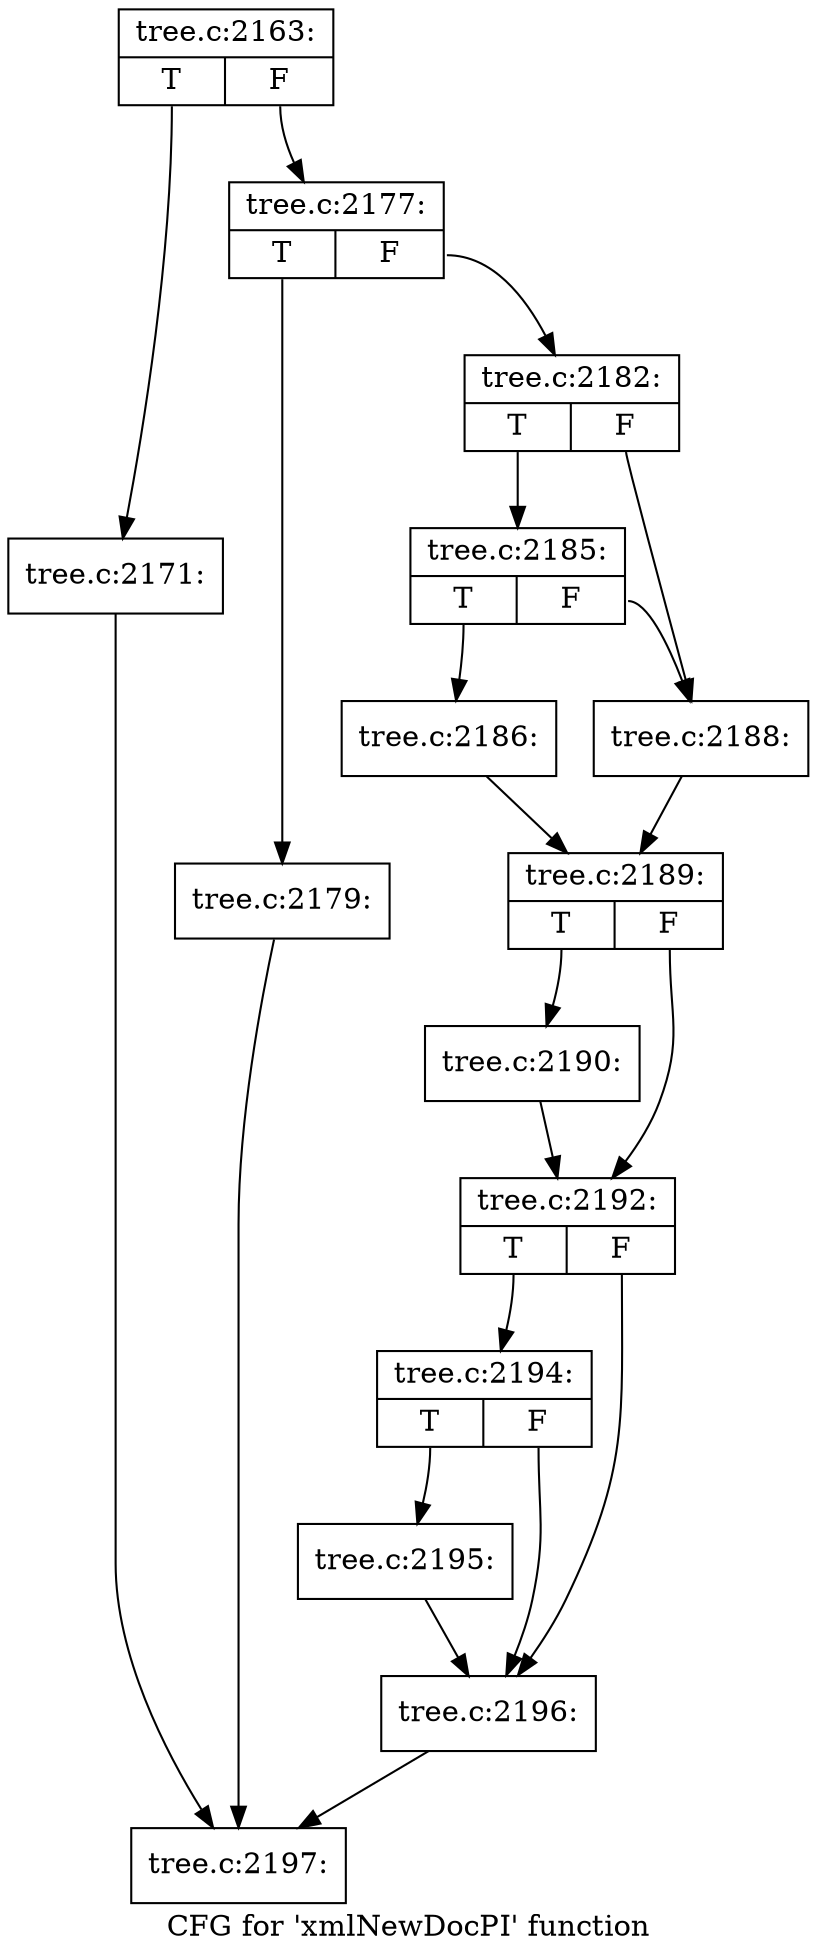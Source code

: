 digraph "CFG for 'xmlNewDocPI' function" {
	label="CFG for 'xmlNewDocPI' function";

	Node0x55ad0baaa970 [shape=record,label="{tree.c:2163:|{<s0>T|<s1>F}}"];
	Node0x55ad0baaa970:s0 -> Node0x55ad0bab5670;
	Node0x55ad0baaa970:s1 -> Node0x55ad0bab56c0;
	Node0x55ad0bab5670 [shape=record,label="{tree.c:2171:}"];
	Node0x55ad0bab5670 -> Node0x55ad0b8e3850;
	Node0x55ad0bab56c0 [shape=record,label="{tree.c:2177:|{<s0>T|<s1>F}}"];
	Node0x55ad0bab56c0:s0 -> Node0x55ad0bab5ef0;
	Node0x55ad0bab56c0:s1 -> Node0x55ad0bab5f40;
	Node0x55ad0bab5ef0 [shape=record,label="{tree.c:2179:}"];
	Node0x55ad0bab5ef0 -> Node0x55ad0b8e3850;
	Node0x55ad0bab5f40 [shape=record,label="{tree.c:2182:|{<s0>T|<s1>F}}"];
	Node0x55ad0bab5f40:s0 -> Node0x55ad0bab6bd0;
	Node0x55ad0bab5f40:s1 -> Node0x55ad0bab6b80;
	Node0x55ad0bab6bd0 [shape=record,label="{tree.c:2185:|{<s0>T|<s1>F}}"];
	Node0x55ad0bab6bd0:s0 -> Node0x55ad0bab6ae0;
	Node0x55ad0bab6bd0:s1 -> Node0x55ad0bab6b80;
	Node0x55ad0bab6ae0 [shape=record,label="{tree.c:2186:}"];
	Node0x55ad0bab6ae0 -> Node0x55ad0bab6b30;
	Node0x55ad0bab6b80 [shape=record,label="{tree.c:2188:}"];
	Node0x55ad0bab6b80 -> Node0x55ad0bab6b30;
	Node0x55ad0bab6b30 [shape=record,label="{tree.c:2189:|{<s0>T|<s1>F}}"];
	Node0x55ad0bab6b30:s0 -> Node0x55ad0bab7a70;
	Node0x55ad0bab6b30:s1 -> Node0x55ad0bab7ac0;
	Node0x55ad0bab7a70 [shape=record,label="{tree.c:2190:}"];
	Node0x55ad0bab7a70 -> Node0x55ad0bab7ac0;
	Node0x55ad0bab7ac0 [shape=record,label="{tree.c:2192:|{<s0>T|<s1>F}}"];
	Node0x55ad0bab7ac0:s0 -> Node0x55ad0bab85b0;
	Node0x55ad0bab7ac0:s1 -> Node0x55ad0bab8560;
	Node0x55ad0bab85b0 [shape=record,label="{tree.c:2194:|{<s0>T|<s1>F}}"];
	Node0x55ad0bab85b0:s0 -> Node0x55ad0bab8510;
	Node0x55ad0bab85b0:s1 -> Node0x55ad0bab8560;
	Node0x55ad0bab8510 [shape=record,label="{tree.c:2195:}"];
	Node0x55ad0bab8510 -> Node0x55ad0bab8560;
	Node0x55ad0bab8560 [shape=record,label="{tree.c:2196:}"];
	Node0x55ad0bab8560 -> Node0x55ad0b8e3850;
	Node0x55ad0b8e3850 [shape=record,label="{tree.c:2197:}"];
}

